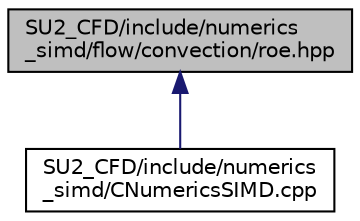 digraph "SU2_CFD/include/numerics_simd/flow/convection/roe.hpp"
{
 // LATEX_PDF_SIZE
  edge [fontname="Helvetica",fontsize="10",labelfontname="Helvetica",labelfontsize="10"];
  node [fontname="Helvetica",fontsize="10",shape=record];
  Node1 [label="SU2_CFD/include/numerics\l_simd/flow/convection/roe.hpp",height=0.2,width=0.4,color="black", fillcolor="grey75", style="filled", fontcolor="black",tooltip="Roe-family of convective schemes."];
  Node1 -> Node2 [dir="back",color="midnightblue",fontsize="10",style="solid",fontname="Helvetica"];
  Node2 [label="SU2_CFD/include/numerics\l_simd/CNumericsSIMD.cpp",height=0.2,width=0.4,color="black", fillcolor="white", style="filled",URL="$CNumericsSIMD_8cpp.html",tooltip=" "];
}
